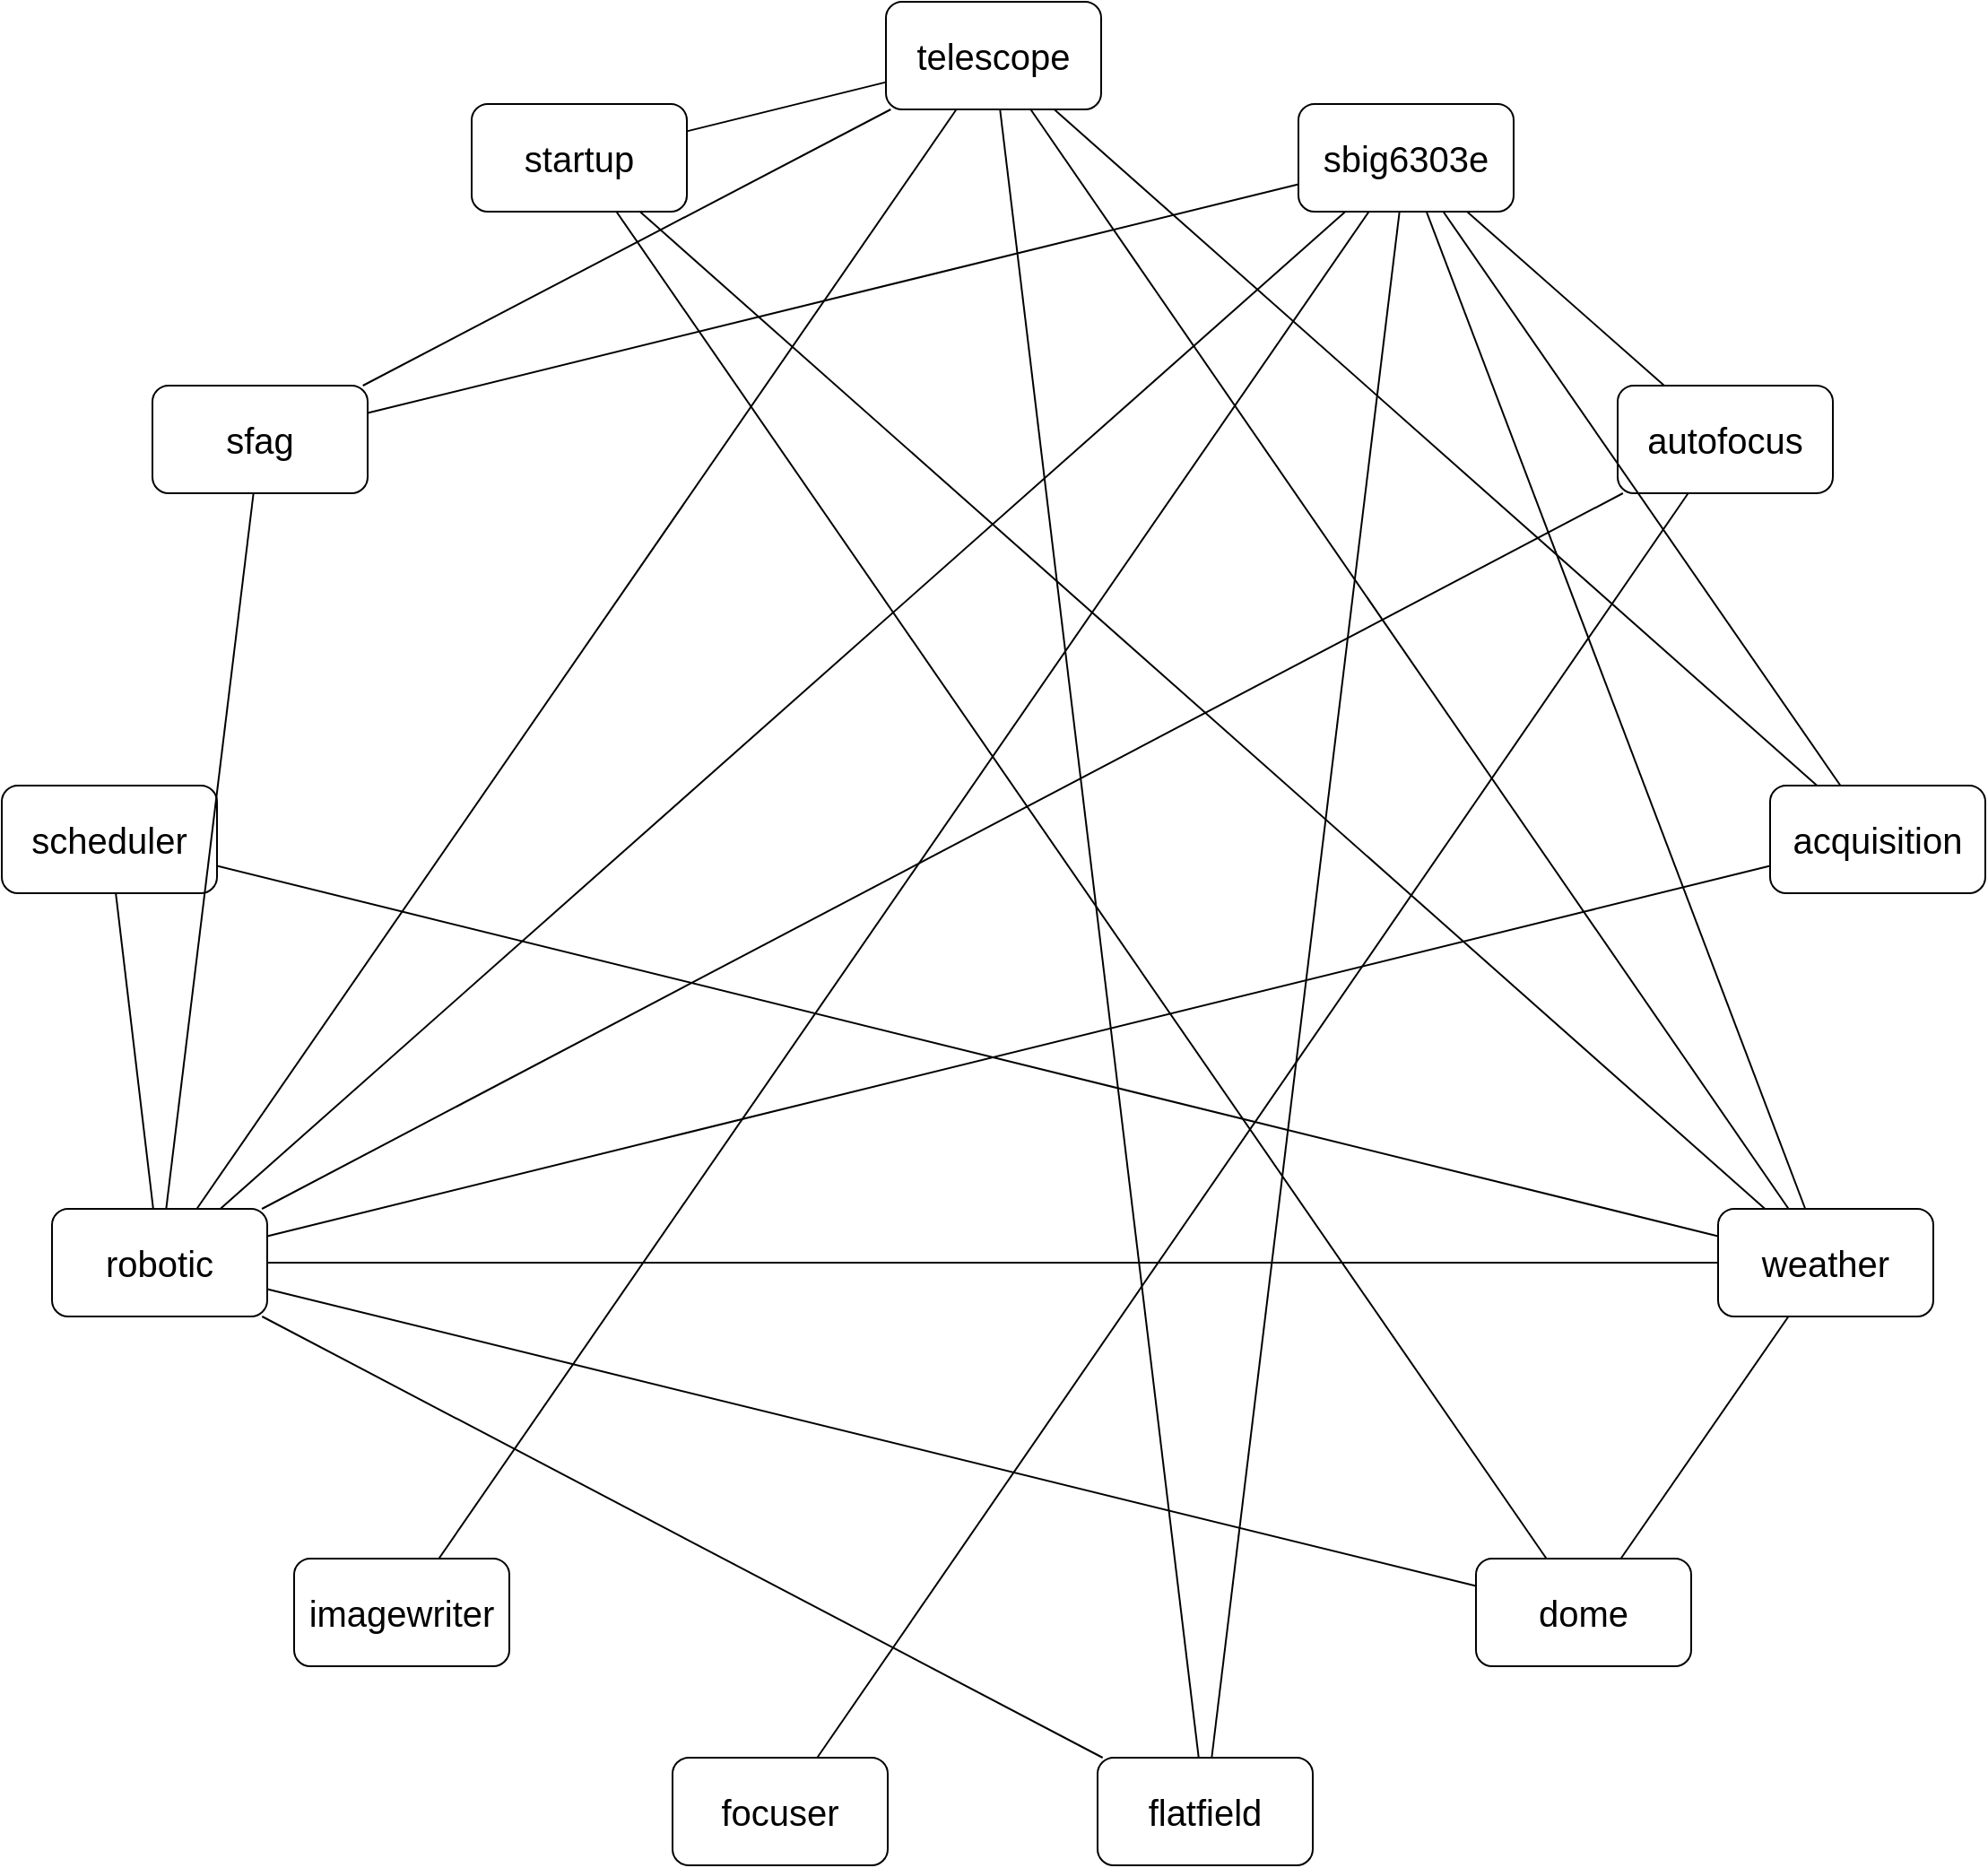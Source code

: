 <mxfile version="16.5.1" type="device"><diagram id="keGLe-yVKV4m4_Ymloex" name="Page-1"><mxGraphModel dx="2031" dy="1241" grid="1" gridSize="10" guides="1" tooltips="1" connect="1" arrows="1" fold="1" page="1" pageScale="1" pageWidth="827" pageHeight="1169" math="0" shadow="0"><root><mxCell id="0"/><mxCell id="1" parent="0"/><mxCell id="siNNmYPFwQD4BNEqds6V-1" value="telescope" style="rounded=1;whiteSpace=wrap;html=1;fontSize=20;" parent="1" vertex="1"><mxGeometry x="601" y="50" width="120" height="60" as="geometry"/></mxCell><mxCell id="siNNmYPFwQD4BNEqds6V-2" value="sbig6303e" style="rounded=1;whiteSpace=wrap;html=1;fontSize=20;" parent="1" vertex="1"><mxGeometry x="831" y="107" width="120" height="60" as="geometry"/></mxCell><mxCell id="rA5b4n8gnkCnMmiRtzcf-1" value="autofocus" style="rounded=1;whiteSpace=wrap;html=1;fontSize=20;" parent="1" vertex="1"><mxGeometry x="1009" y="264" width="120" height="60" as="geometry"/></mxCell><mxCell id="rA5b4n8gnkCnMmiRtzcf-2" value="" style="endArrow=none;html=1;rounded=0;noEdgeStyle=1;fontSize=20;" parent="1" source="rA5b4n8gnkCnMmiRtzcf-1" target="UJCmXTCD-OUSnBUx0DuV-2" edge="1"><mxGeometry width="50" height="50" relative="1" as="geometry"><mxPoint x="200" y="500" as="sourcePoint"/><mxPoint x="250" y="450" as="targetPoint"/></mxGeometry></mxCell><mxCell id="rA5b4n8gnkCnMmiRtzcf-3" value="" style="endArrow=none;html=1;rounded=0;noEdgeStyle=1;fontSize=20;" parent="1" source="rA5b4n8gnkCnMmiRtzcf-1" target="siNNmYPFwQD4BNEqds6V-2" edge="1"><mxGeometry width="50" height="50" relative="1" as="geometry"><mxPoint x="240" y="610" as="sourcePoint"/><mxPoint x="290" y="560" as="targetPoint"/></mxGeometry></mxCell><mxCell id="rA5b4n8gnkCnMmiRtzcf-4" value="acquisition" style="rounded=1;whiteSpace=wrap;html=1;fontSize=20;" parent="1" vertex="1"><mxGeometry x="1094" y="487" width="120" height="60" as="geometry"/></mxCell><mxCell id="rA5b4n8gnkCnMmiRtzcf-5" value="" style="endArrow=none;html=1;rounded=0;noEdgeStyle=1;fontSize=20;" parent="1" source="siNNmYPFwQD4BNEqds6V-2" target="rA5b4n8gnkCnMmiRtzcf-4" edge="1"><mxGeometry width="50" height="50" relative="1" as="geometry"><mxPoint x="390" y="410" as="sourcePoint"/><mxPoint x="440" y="360" as="targetPoint"/></mxGeometry></mxCell><mxCell id="rA5b4n8gnkCnMmiRtzcf-6" value="" style="endArrow=none;html=1;rounded=0;noEdgeStyle=1;fontSize=20;" parent="1" source="rA5b4n8gnkCnMmiRtzcf-4" target="siNNmYPFwQD4BNEqds6V-1" edge="1"><mxGeometry width="50" height="50" relative="1" as="geometry"><mxPoint x="390" y="410" as="sourcePoint"/><mxPoint x="440" y="360" as="targetPoint"/></mxGeometry></mxCell><mxCell id="rA5b4n8gnkCnMmiRtzcf-7" value="weather" style="rounded=1;whiteSpace=wrap;html=1;fontSize=20;" parent="1" vertex="1"><mxGeometry x="1065" y="723" width="120" height="60" as="geometry"/></mxCell><mxCell id="rA5b4n8gnkCnMmiRtzcf-8" value="" style="endArrow=none;html=1;rounded=0;noEdgeStyle=1;fontSize=20;" parent="1" source="siNNmYPFwQD4BNEqds6V-1" target="rA5b4n8gnkCnMmiRtzcf-7" edge="1"><mxGeometry width="50" height="50" relative="1" as="geometry"><mxPoint x="390" y="410" as="sourcePoint"/><mxPoint x="440" y="360" as="targetPoint"/></mxGeometry></mxCell><mxCell id="rA5b4n8gnkCnMmiRtzcf-9" value="" style="endArrow=none;html=1;rounded=0;noEdgeStyle=1;fontSize=20;" parent="1" source="siNNmYPFwQD4BNEqds6V-2" target="rA5b4n8gnkCnMmiRtzcf-7" edge="1"><mxGeometry width="50" height="50" relative="1" as="geometry"><mxPoint x="390" y="410" as="sourcePoint"/><mxPoint x="440" y="360" as="targetPoint"/></mxGeometry></mxCell><mxCell id="rA5b4n8gnkCnMmiRtzcf-10" value="dome" style="rounded=1;whiteSpace=wrap;html=1;fontSize=20;" parent="1" vertex="1"><mxGeometry x="930" y="918" width="120" height="60" as="geometry"/></mxCell><mxCell id="rA5b4n8gnkCnMmiRtzcf-11" value="" style="endArrow=none;html=1;rounded=0;noEdgeStyle=1;fontSize=20;" parent="1" source="rA5b4n8gnkCnMmiRtzcf-10" target="rA5b4n8gnkCnMmiRtzcf-7" edge="1"><mxGeometry width="50" height="50" relative="1" as="geometry"><mxPoint x="390" y="410" as="sourcePoint"/><mxPoint x="440" y="360" as="targetPoint"/></mxGeometry></mxCell><mxCell id="UJCmXTCD-OUSnBUx0DuV-1" value="flatfield&lt;br style=&quot;font-size: 20px;&quot;&gt;" style="rounded=1;whiteSpace=wrap;html=1;fontSize=20;" vertex="1" parent="1"><mxGeometry x="719" y="1029" width="120" height="60" as="geometry"/></mxCell><mxCell id="UJCmXTCD-OUSnBUx0DuV-2" value="focuser" style="rounded=1;whiteSpace=wrap;html=1;fontSize=20;" vertex="1" parent="1"><mxGeometry x="482" y="1029" width="120" height="60" as="geometry"/></mxCell><mxCell id="UJCmXTCD-OUSnBUx0DuV-3" value="" style="endArrow=none;html=1;rounded=0;noEdgeStyle=1;fontSize=20;" edge="1" parent="1" source="siNNmYPFwQD4BNEqds6V-2" target="UJCmXTCD-OUSnBUx0DuV-1"><mxGeometry width="50" height="50" relative="1" as="geometry"><mxPoint x="550" y="460" as="sourcePoint"/><mxPoint x="600" y="410" as="targetPoint"/></mxGeometry></mxCell><mxCell id="UJCmXTCD-OUSnBUx0DuV-4" value="" style="endArrow=none;html=1;rounded=0;noEdgeStyle=1;fontSize=20;" edge="1" parent="1" source="UJCmXTCD-OUSnBUx0DuV-1" target="siNNmYPFwQD4BNEqds6V-1"><mxGeometry width="50" height="50" relative="1" as="geometry"><mxPoint x="550" y="460" as="sourcePoint"/><mxPoint x="600" y="410" as="targetPoint"/></mxGeometry></mxCell><mxCell id="UJCmXTCD-OUSnBUx0DuV-5" value="imagewriter" style="rounded=1;whiteSpace=wrap;html=1;fontSize=20;" vertex="1" parent="1"><mxGeometry x="271" y="918" width="120" height="60" as="geometry"/></mxCell><mxCell id="UJCmXTCD-OUSnBUx0DuV-6" value="" style="endArrow=none;html=1;rounded=0;noEdgeStyle=1;fontSize=20;" edge="1" parent="1" source="UJCmXTCD-OUSnBUx0DuV-5" target="siNNmYPFwQD4BNEqds6V-2"><mxGeometry width="50" height="50" relative="1" as="geometry"><mxPoint x="550" y="460" as="sourcePoint"/><mxPoint x="600" y="410" as="targetPoint"/></mxGeometry></mxCell><mxCell id="UJCmXTCD-OUSnBUx0DuV-7" value="robotic" style="rounded=1;whiteSpace=wrap;html=1;fontSize=20;" vertex="1" parent="1"><mxGeometry x="136" y="723" width="120" height="60" as="geometry"/></mxCell><mxCell id="UJCmXTCD-OUSnBUx0DuV-8" value="" style="endArrow=none;html=1;rounded=0;noEdgeStyle=1;fontSize=20;" edge="1" parent="1" source="UJCmXTCD-OUSnBUx0DuV-7" target="siNNmYPFwQD4BNEqds6V-1"><mxGeometry width="50" height="50" relative="1" as="geometry"><mxPoint x="550" y="460" as="sourcePoint"/><mxPoint x="600" y="410" as="targetPoint"/></mxGeometry></mxCell><mxCell id="UJCmXTCD-OUSnBUx0DuV-9" value="" style="endArrow=none;html=1;rounded=0;noEdgeStyle=1;fontSize=20;" edge="1" parent="1" source="UJCmXTCD-OUSnBUx0DuV-7" target="siNNmYPFwQD4BNEqds6V-2"><mxGeometry width="50" height="50" relative="1" as="geometry"><mxPoint x="550" y="460" as="sourcePoint"/><mxPoint x="600" y="410" as="targetPoint"/></mxGeometry></mxCell><mxCell id="UJCmXTCD-OUSnBUx0DuV-10" value="" style="endArrow=none;html=1;rounded=0;noEdgeStyle=1;fontSize=20;" edge="1" parent="1" source="UJCmXTCD-OUSnBUx0DuV-7" target="rA5b4n8gnkCnMmiRtzcf-1"><mxGeometry width="50" height="50" relative="1" as="geometry"><mxPoint x="550" y="460" as="sourcePoint"/><mxPoint x="600" y="410" as="targetPoint"/></mxGeometry></mxCell><mxCell id="UJCmXTCD-OUSnBUx0DuV-11" value="" style="endArrow=none;html=1;rounded=0;noEdgeStyle=1;fontSize=20;" edge="1" parent="1" source="rA5b4n8gnkCnMmiRtzcf-10" target="UJCmXTCD-OUSnBUx0DuV-7"><mxGeometry width="50" height="50" relative="1" as="geometry"><mxPoint x="550" y="460" as="sourcePoint"/><mxPoint x="600" y="410" as="targetPoint"/></mxGeometry></mxCell><mxCell id="UJCmXTCD-OUSnBUx0DuV-12" value="" style="endArrow=none;html=1;rounded=0;noEdgeStyle=1;fontSize=20;" edge="1" parent="1" source="UJCmXTCD-OUSnBUx0DuV-7" target="UJCmXTCD-OUSnBUx0DuV-1"><mxGeometry width="50" height="50" relative="1" as="geometry"><mxPoint x="550" y="460" as="sourcePoint"/><mxPoint x="600" y="410" as="targetPoint"/></mxGeometry></mxCell><mxCell id="UJCmXTCD-OUSnBUx0DuV-13" value="" style="endArrow=none;html=1;rounded=0;noEdgeStyle=1;fontSize=20;" edge="1" parent="1" source="UJCmXTCD-OUSnBUx0DuV-7" target="rA5b4n8gnkCnMmiRtzcf-4"><mxGeometry width="50" height="50" relative="1" as="geometry"><mxPoint x="550" y="460" as="sourcePoint"/><mxPoint x="600" y="410" as="targetPoint"/></mxGeometry></mxCell><mxCell id="UJCmXTCD-OUSnBUx0DuV-14" value="" style="endArrow=none;html=1;rounded=0;noEdgeStyle=1;fontSize=20;" edge="1" parent="1" source="UJCmXTCD-OUSnBUx0DuV-7" target="rA5b4n8gnkCnMmiRtzcf-7"><mxGeometry width="50" height="50" relative="1" as="geometry"><mxPoint x="550" y="460" as="sourcePoint"/><mxPoint x="600" y="410" as="targetPoint"/></mxGeometry></mxCell><mxCell id="UJCmXTCD-OUSnBUx0DuV-15" value="scheduler" style="rounded=1;whiteSpace=wrap;html=1;fontSize=20;" vertex="1" parent="1"><mxGeometry x="108" y="487" width="120" height="60" as="geometry"/></mxCell><mxCell id="UJCmXTCD-OUSnBUx0DuV-16" value="" style="endArrow=none;html=1;rounded=0;noEdgeStyle=1;fontSize=20;" edge="1" parent="1" source="UJCmXTCD-OUSnBUx0DuV-15" target="rA5b4n8gnkCnMmiRtzcf-7"><mxGeometry width="50" height="50" relative="1" as="geometry"><mxPoint x="550" y="460" as="sourcePoint"/><mxPoint x="600" y="410" as="targetPoint"/></mxGeometry></mxCell><mxCell id="UJCmXTCD-OUSnBUx0DuV-17" value="" style="endArrow=none;html=1;rounded=0;noEdgeStyle=1;fontSize=20;" edge="1" parent="1" source="UJCmXTCD-OUSnBUx0DuV-7" target="UJCmXTCD-OUSnBUx0DuV-15"><mxGeometry width="50" height="50" relative="1" as="geometry"><mxPoint x="550" y="460" as="sourcePoint"/><mxPoint x="600" y="410" as="targetPoint"/></mxGeometry></mxCell><mxCell id="UJCmXTCD-OUSnBUx0DuV-18" value="sfag" style="rounded=1;whiteSpace=wrap;html=1;fontSize=20;" vertex="1" parent="1"><mxGeometry x="192" y="264" width="120" height="60" as="geometry"/></mxCell><mxCell id="UJCmXTCD-OUSnBUx0DuV-19" value="" style="endArrow=none;html=1;rounded=0;noEdgeStyle=1;fontSize=20;" edge="1" parent="1" source="UJCmXTCD-OUSnBUx0DuV-7" target="UJCmXTCD-OUSnBUx0DuV-18"><mxGeometry width="50" height="50" relative="1" as="geometry"><mxPoint x="550" y="460" as="sourcePoint"/><mxPoint x="600" y="410" as="targetPoint"/></mxGeometry></mxCell><mxCell id="UJCmXTCD-OUSnBUx0DuV-20" value="" style="endArrow=none;html=1;rounded=0;noEdgeStyle=1;fontSize=20;" edge="1" parent="1" source="UJCmXTCD-OUSnBUx0DuV-18" target="siNNmYPFwQD4BNEqds6V-2"><mxGeometry width="50" height="50" relative="1" as="geometry"><mxPoint x="550" y="460" as="sourcePoint"/><mxPoint x="600" y="410" as="targetPoint"/></mxGeometry></mxCell><mxCell id="UJCmXTCD-OUSnBUx0DuV-21" value="" style="endArrow=none;html=1;rounded=0;noEdgeStyle=1;fontSize=20;" edge="1" parent="1" source="UJCmXTCD-OUSnBUx0DuV-18" target="siNNmYPFwQD4BNEqds6V-1"><mxGeometry width="50" height="50" relative="1" as="geometry"><mxPoint x="550" y="460" as="sourcePoint"/><mxPoint x="600" y="410" as="targetPoint"/></mxGeometry></mxCell><mxCell id="UJCmXTCD-OUSnBUx0DuV-22" value="startup" style="rounded=1;whiteSpace=wrap;html=1;fontSize=20;" vertex="1" parent="1"><mxGeometry x="370" y="107" width="120" height="60" as="geometry"/></mxCell><mxCell id="UJCmXTCD-OUSnBUx0DuV-23" value="" style="endArrow=none;html=1;rounded=0;noEdgeStyle=1;fontSize=20;" edge="1" parent="1" source="rA5b4n8gnkCnMmiRtzcf-7" target="UJCmXTCD-OUSnBUx0DuV-22"><mxGeometry width="50" height="50" relative="1" as="geometry"><mxPoint x="550" y="660" as="sourcePoint"/><mxPoint x="600" y="610" as="targetPoint"/></mxGeometry></mxCell><mxCell id="UJCmXTCD-OUSnBUx0DuV-24" value="" style="endArrow=none;html=1;rounded=0;noEdgeStyle=1;fontSize=20;" edge="1" parent="1" source="siNNmYPFwQD4BNEqds6V-1" target="UJCmXTCD-OUSnBUx0DuV-22"><mxGeometry width="50" height="50" relative="1" as="geometry"><mxPoint x="550" y="660" as="sourcePoint"/><mxPoint x="600" y="610" as="targetPoint"/></mxGeometry></mxCell><mxCell id="UJCmXTCD-OUSnBUx0DuV-25" value="" style="endArrow=none;html=1;rounded=0;noEdgeStyle=1;fontSize=20;" edge="1" parent="1" source="UJCmXTCD-OUSnBUx0DuV-22" target="rA5b4n8gnkCnMmiRtzcf-10"><mxGeometry width="50" height="50" relative="1" as="geometry"><mxPoint x="550" y="660" as="sourcePoint"/><mxPoint x="600" y="610" as="targetPoint"/></mxGeometry></mxCell></root></mxGraphModel></diagram></mxfile>